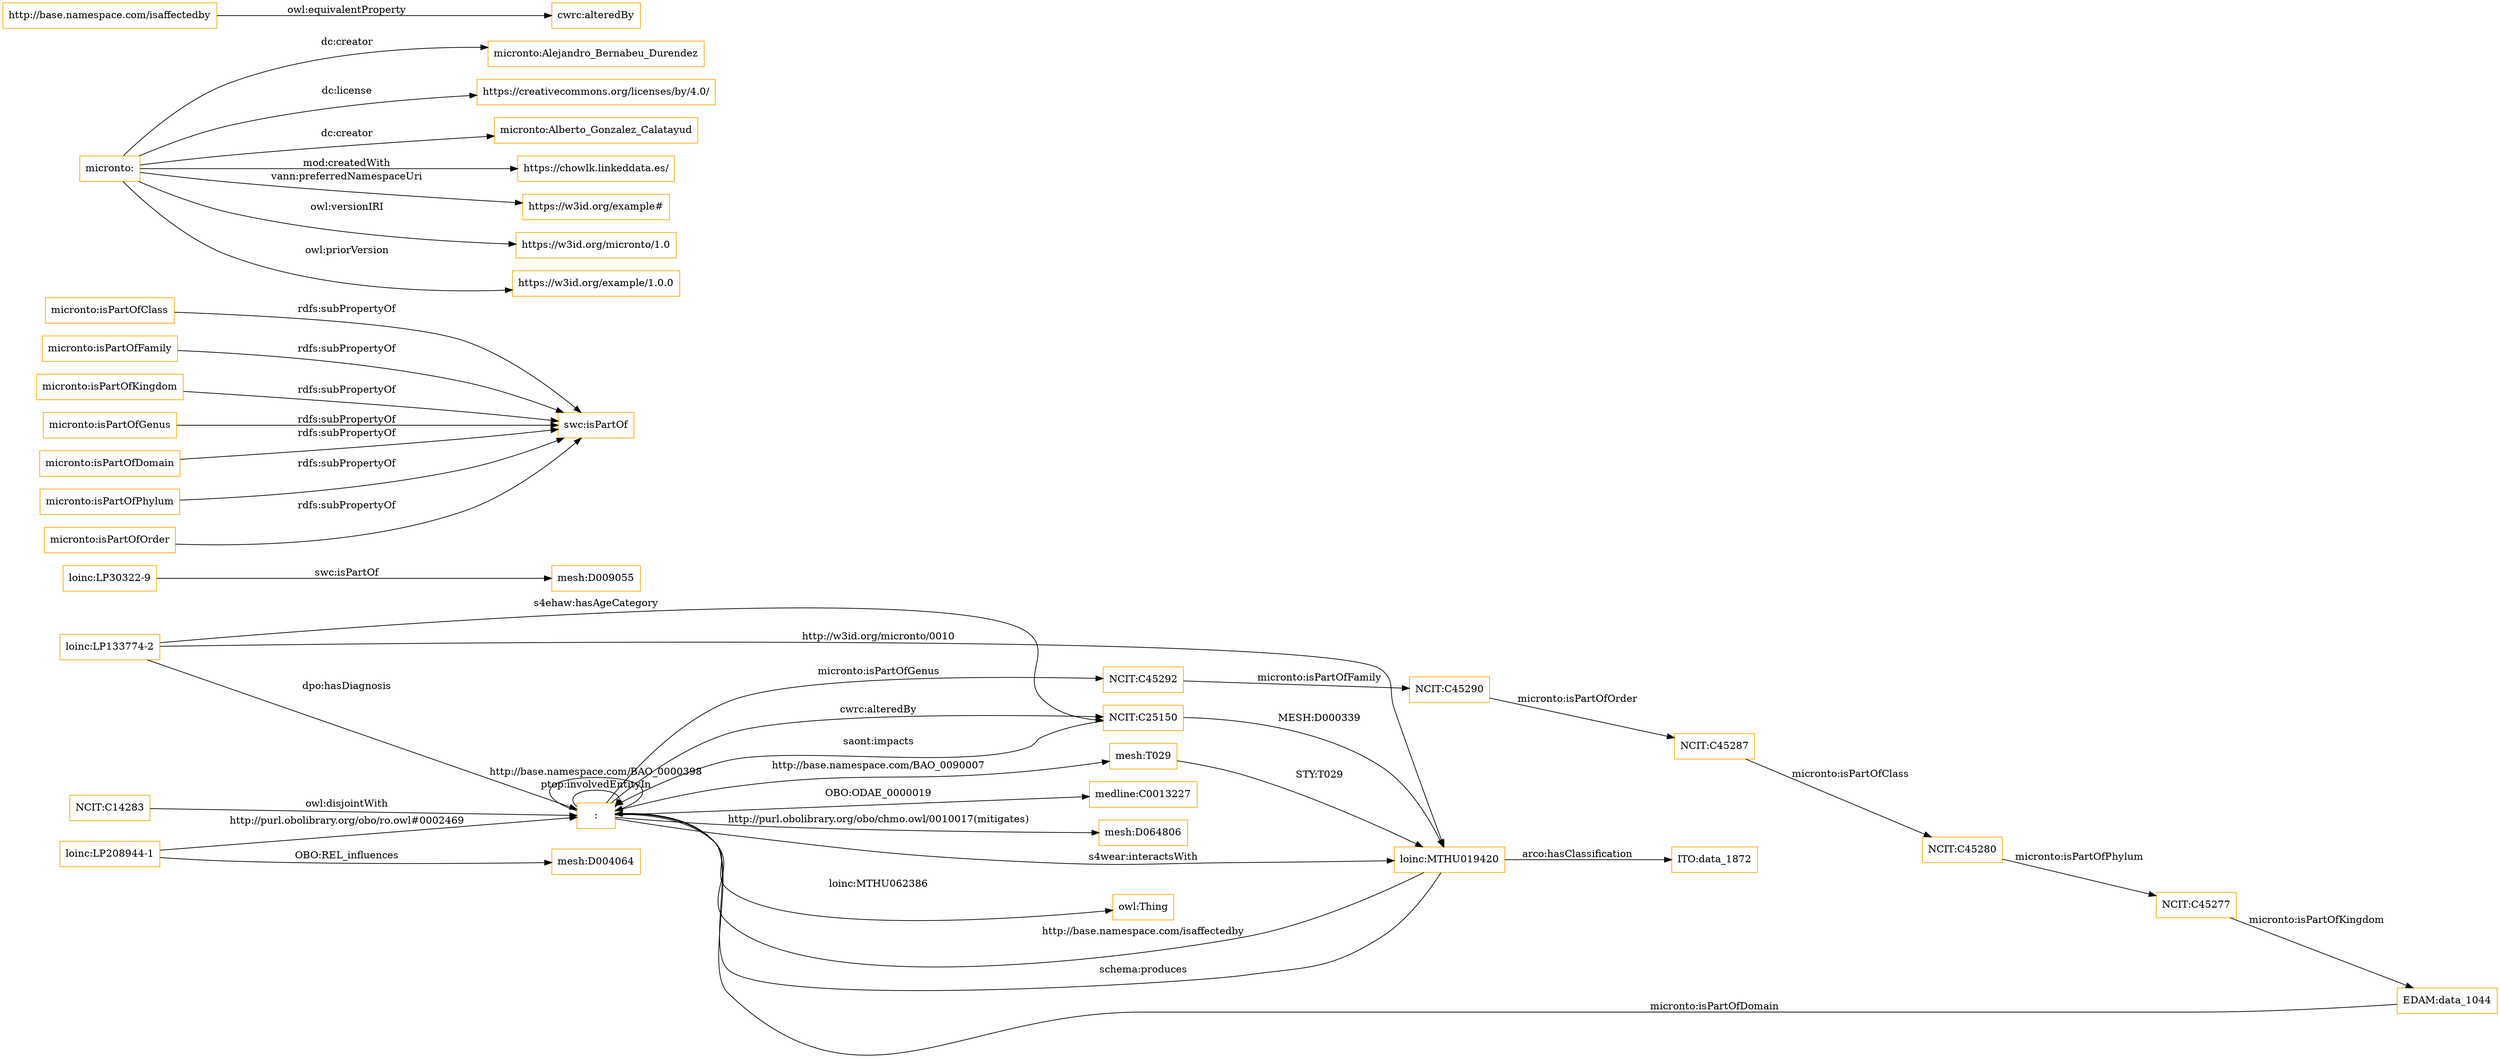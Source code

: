 digraph ar2dtool_diagram { 
rankdir=LR;
size="1501"
node [shape = rectangle, color="orange"]; ":" "NCIT:C45292" "NCIT:C25150" ":" "loinc:LP30322-9" ":" ":" "mesh:T029" "NCIT:C14283" ":" ":" "NCIT:C45290" "mesh:D004064" ":" ":" "medline:C0013227" "NCIT:C45280" ":" ":" "NCIT:C45287" "mesh:D064806" "ITO:data_1872" "loinc:MTHU019420" ":" ":" "EDAM:data_1044" ":" ":" "loinc:LP133774-2" "loinc:LP208944-1" ":" "mesh:D009055" "NCIT:C45277" ; /*classes style*/
	"micronto:isPartOfClass" -> "swc:isPartOf" [ label = "rdfs:subPropertyOf" ];
	"micronto:isPartOfFamily" -> "swc:isPartOf" [ label = "rdfs:subPropertyOf" ];
	"micronto:isPartOfKingdom" -> "swc:isPartOf" [ label = "rdfs:subPropertyOf" ];
	"micronto:" -> "micronto:Alejandro_Bernabeu_Durendez" [ label = "dc:creator" ];
	"micronto:" -> "https://creativecommons.org/licenses/by/4.0/" [ label = "dc:license" ];
	"micronto:" -> "micronto:Alberto_Gonzalez_Calatayud" [ label = "dc:creator" ];
	"micronto:" -> "https://chowlk.linkeddata.es/" [ label = "mod:createdWith" ];
	"micronto:" -> "https://w3id.org/example#" [ label = "vann:preferredNamespaceUri" ];
	"micronto:" -> "https://w3id.org/micronto/1.0" [ label = "owl:versionIRI" ];
	"micronto:" -> "https://w3id.org/example/1.0.0" [ label = "owl:priorVersion" ];
	"NCIT:C14283" -> ":" [ label = "owl:disjointWith" ];
	"micronto:isPartOfGenus" -> "swc:isPartOf" [ label = "rdfs:subPropertyOf" ];
	"micronto:isPartOfDomain" -> "swc:isPartOf" [ label = "rdfs:subPropertyOf" ];
	"micronto:isPartOfPhylum" -> "swc:isPartOf" [ label = "rdfs:subPropertyOf" ];
	"http://base.namespace.com/isaffectedby" -> "cwrc:alteredBy" [ label = "owl:equivalentProperty" ];
	"micronto:isPartOfOrder" -> "swc:isPartOf" [ label = "rdfs:subPropertyOf" ];
	":" -> "NCIT:C25150" [ label = "cwrc:alteredBy" ];
	"loinc:LP133774-2" -> ":" [ label = "dpo:hasDiagnosis" ];
	"NCIT:C45290" -> "NCIT:C45287" [ label = "micronto:isPartOfOrder" ];
	"NCIT:C45277" -> "EDAM:data_1044" [ label = "micronto:isPartOfKingdom" ];
	"loinc:LP208944-1" -> ":" [ label = "http://purl.obolibrary.org/obo/ro.owl#0002469" ];
	"loinc:MTHU019420" -> ":" [ label = "http://base.namespace.com/isaffectedby" ];
	"loinc:MTHU019420" -> "ITO:data_1872" [ label = "arco:hasClassification" ];
	"NCIT:C45280" -> "NCIT:C45277" [ label = "micronto:isPartOfPhylum" ];
	"NCIT:C25150" -> ":" [ label = "saont:impacts" ];
	"EDAM:data_1044" -> ":" [ label = "micronto:isPartOfDomain" ];
	":" -> "mesh:D064806" [ label = "http://purl.obolibrary.org/obo/chmo.owl/0010017(mitigates)" ];
	"NCIT:C45292" -> "NCIT:C45290" [ label = "micronto:isPartOfFamily" ];
	"loinc:LP208944-1" -> "mesh:D004064" [ label = "OBO:REL_influences" ];
	"loinc:LP133774-2" -> "loinc:MTHU019420" [ label = "http://w3id.org/micronto/0010" ];
	":" -> "loinc:MTHU019420" [ label = "s4wear:interactsWith" ];
	":" -> ":" [ label = "ptop:involvedEntityIn" ];
	":" -> "owl:Thing" [ label = "loinc:MTHU062386" ];
	"loinc:LP30322-9" -> "mesh:D009055" [ label = "swc:isPartOf" ];
	"mesh:T029" -> "loinc:MTHU019420" [ label = "STY:T029" ];
	":" -> "mesh:T029" [ label = "http://base.namespace.com/BAO_0090007" ];
	"loinc:MTHU019420" -> ":" [ label = "schema:produces" ];
	":" -> "NCIT:C45292" [ label = "micronto:isPartOfGenus" ];
	"NCIT:C45287" -> "NCIT:C45280" [ label = "micronto:isPartOfClass" ];
	":" -> "medline:C0013227" [ label = "OBO:ODAE_0000019" ];
	"NCIT:C25150" -> "loinc:MTHU019420" [ label = "MESH:D000339" ];
	"loinc:LP133774-2" -> "NCIT:C25150" [ label = "s4ehaw:hasAgeCategory" ];
	":" -> ":" [ label = "http://base.namespace.com/BAO_0000398" ];

}
